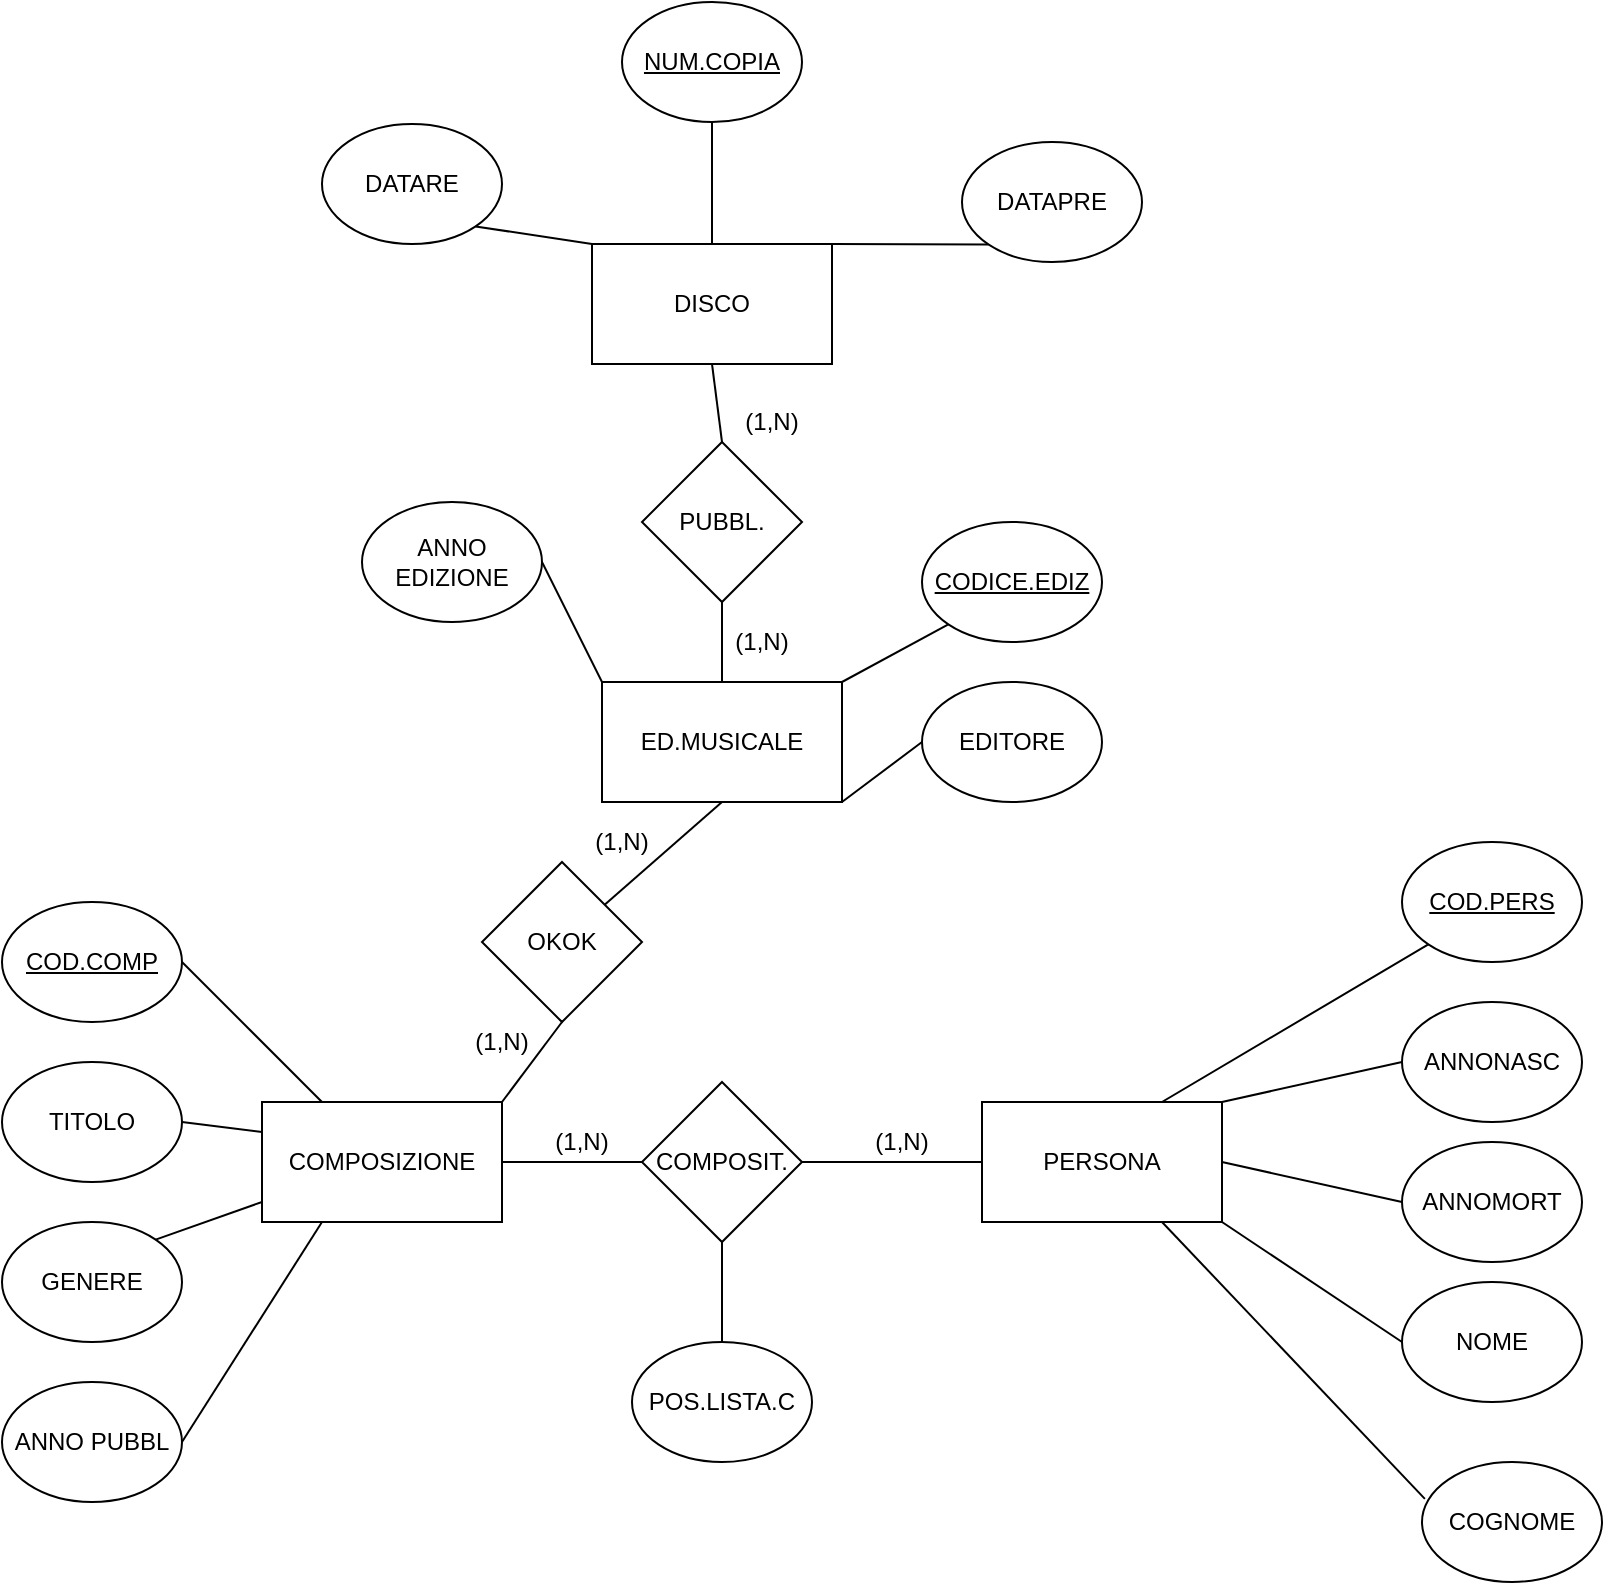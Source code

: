 <mxfile version="14.1.9" type="github">
  <diagram id="QhE_rBIwDYQRnsvsMwHe" name="Page-1">
    <mxGraphModel dx="1240" dy="643" grid="1" gridSize="10" guides="1" tooltips="1" connect="1" arrows="1" fold="1" page="1" pageScale="1" pageWidth="3300" pageHeight="4681" math="0" shadow="0">
      <root>
        <mxCell id="0" />
        <mxCell id="1" parent="0" />
        <mxCell id="ZL6mE7A0bpfiMnblm8iK-1" value="COMPOSIZIONE" style="rounded=0;whiteSpace=wrap;html=1;" parent="1" vertex="1">
          <mxGeometry x="1450" y="2770" width="120" height="60" as="geometry" />
        </mxCell>
        <mxCell id="ZL6mE7A0bpfiMnblm8iK-3" value="DISCO" style="rounded=0;whiteSpace=wrap;html=1;" parent="1" vertex="1">
          <mxGeometry x="1615" y="2341" width="120" height="60" as="geometry" />
        </mxCell>
        <mxCell id="ZL6mE7A0bpfiMnblm8iK-4" value="PERSONA" style="rounded=0;whiteSpace=wrap;html=1;" parent="1" vertex="1">
          <mxGeometry x="1810" y="2770" width="120" height="60" as="geometry" />
        </mxCell>
        <mxCell id="ZL6mE7A0bpfiMnblm8iK-6" value="ED.MUSICALE" style="rounded=0;whiteSpace=wrap;html=1;" parent="1" vertex="1">
          <mxGeometry x="1620" y="2560" width="120" height="60" as="geometry" />
        </mxCell>
        <mxCell id="ZL6mE7A0bpfiMnblm8iK-10" value="PUBBL." style="rhombus;whiteSpace=wrap;html=1;" parent="1" vertex="1">
          <mxGeometry x="1640" y="2440" width="80" height="80" as="geometry" />
        </mxCell>
        <mxCell id="ZL6mE7A0bpfiMnblm8iK-11" value="COMPOSIT." style="rhombus;whiteSpace=wrap;html=1;" parent="1" vertex="1">
          <mxGeometry x="1640" y="2760" width="80" height="80" as="geometry" />
        </mxCell>
        <mxCell id="ZL6mE7A0bpfiMnblm8iK-14" value="" style="endArrow=none;html=1;entryX=0.5;entryY=1;entryDx=0;entryDy=0;" parent="1" source="hlcmgiIU_Dj04K1eBPdY-2" target="ZL6mE7A0bpfiMnblm8iK-6" edge="1">
          <mxGeometry width="50" height="50" relative="1" as="geometry">
            <mxPoint x="1840" y="2710" as="sourcePoint" />
            <mxPoint x="1890" y="2660" as="targetPoint" />
          </mxGeometry>
        </mxCell>
        <mxCell id="ZL6mE7A0bpfiMnblm8iK-15" value="" style="endArrow=none;html=1;entryX=0.5;entryY=1;entryDx=0;entryDy=0;exitX=0.5;exitY=0;exitDx=0;exitDy=0;" parent="1" source="ZL6mE7A0bpfiMnblm8iK-6" target="ZL6mE7A0bpfiMnblm8iK-10" edge="1">
          <mxGeometry width="50" height="50" relative="1" as="geometry">
            <mxPoint x="1840" y="2710" as="sourcePoint" />
            <mxPoint x="1890" y="2660" as="targetPoint" />
          </mxGeometry>
        </mxCell>
        <mxCell id="ZL6mE7A0bpfiMnblm8iK-16" value="" style="endArrow=none;html=1;entryX=0.5;entryY=1;entryDx=0;entryDy=0;exitX=0.5;exitY=0;exitDx=0;exitDy=0;" parent="1" source="ZL6mE7A0bpfiMnblm8iK-10" target="ZL6mE7A0bpfiMnblm8iK-3" edge="1">
          <mxGeometry width="50" height="50" relative="1" as="geometry">
            <mxPoint x="1840" y="2710" as="sourcePoint" />
            <mxPoint x="1890" y="2660" as="targetPoint" />
          </mxGeometry>
        </mxCell>
        <mxCell id="ZL6mE7A0bpfiMnblm8iK-18" value="" style="endArrow=none;html=1;entryX=0;entryY=0.5;entryDx=0;entryDy=0;exitX=1;exitY=0.5;exitDx=0;exitDy=0;" parent="1" source="ZL6mE7A0bpfiMnblm8iK-11" target="ZL6mE7A0bpfiMnblm8iK-4" edge="1">
          <mxGeometry width="50" height="50" relative="1" as="geometry">
            <mxPoint x="2050" y="2800" as="sourcePoint" />
            <mxPoint x="1890" y="2660" as="targetPoint" />
          </mxGeometry>
        </mxCell>
        <mxCell id="ZL6mE7A0bpfiMnblm8iK-20" value="DATARE" style="ellipse;whiteSpace=wrap;html=1;" parent="1" vertex="1">
          <mxGeometry x="1480" y="2281" width="90" height="60" as="geometry" />
        </mxCell>
        <mxCell id="ZL6mE7A0bpfiMnblm8iK-21" value="ANNOMORT" style="ellipse;whiteSpace=wrap;html=1;" parent="1" vertex="1">
          <mxGeometry x="2020" y="2790" width="90" height="60" as="geometry" />
        </mxCell>
        <mxCell id="ZL6mE7A0bpfiMnblm8iK-22" value="ANNONASC" style="ellipse;whiteSpace=wrap;html=1;" parent="1" vertex="1">
          <mxGeometry x="2020" y="2720" width="90" height="60" as="geometry" />
        </mxCell>
        <mxCell id="ZL6mE7A0bpfiMnblm8iK-23" value="&lt;u&gt;COD.PERS&lt;/u&gt;" style="ellipse;whiteSpace=wrap;html=1;" parent="1" vertex="1">
          <mxGeometry x="2020" y="2640" width="90" height="60" as="geometry" />
        </mxCell>
        <mxCell id="ZL6mE7A0bpfiMnblm8iK-24" value="COGNOME" style="ellipse;whiteSpace=wrap;html=1;" parent="1" vertex="1">
          <mxGeometry x="2030" y="2950" width="90" height="60" as="geometry" />
        </mxCell>
        <mxCell id="ZL6mE7A0bpfiMnblm8iK-25" value="" style="endArrow=none;html=1;entryX=0;entryY=0.5;entryDx=0;entryDy=0;exitX=1;exitY=0.5;exitDx=0;exitDy=0;" parent="1" source="ZL6mE7A0bpfiMnblm8iK-4" target="ZL6mE7A0bpfiMnblm8iK-21" edge="1">
          <mxGeometry width="50" height="50" relative="1" as="geometry">
            <mxPoint x="1840" y="2800" as="sourcePoint" />
            <mxPoint x="1890" y="2750" as="targetPoint" />
          </mxGeometry>
        </mxCell>
        <mxCell id="ZL6mE7A0bpfiMnblm8iK-26" value="" style="endArrow=none;html=1;entryX=0;entryY=0.5;entryDx=0;entryDy=0;exitX=1;exitY=0;exitDx=0;exitDy=0;" parent="1" source="ZL6mE7A0bpfiMnblm8iK-4" target="ZL6mE7A0bpfiMnblm8iK-22" edge="1">
          <mxGeometry width="50" height="50" relative="1" as="geometry">
            <mxPoint x="1840" y="2800" as="sourcePoint" />
            <mxPoint x="1890" y="2750" as="targetPoint" />
          </mxGeometry>
        </mxCell>
        <mxCell id="ZL6mE7A0bpfiMnblm8iK-27" value="" style="endArrow=none;html=1;entryX=0;entryY=1;entryDx=0;entryDy=0;exitX=0.75;exitY=0;exitDx=0;exitDy=0;" parent="1" source="ZL6mE7A0bpfiMnblm8iK-4" target="ZL6mE7A0bpfiMnblm8iK-23" edge="1">
          <mxGeometry width="50" height="50" relative="1" as="geometry">
            <mxPoint x="1840" y="2800" as="sourcePoint" />
            <mxPoint x="1890" y="2750" as="targetPoint" />
          </mxGeometry>
        </mxCell>
        <mxCell id="ZL6mE7A0bpfiMnblm8iK-28" value="" style="endArrow=none;html=1;entryX=0;entryY=0.5;entryDx=0;entryDy=0;exitX=1;exitY=1;exitDx=0;exitDy=0;" parent="1" source="ZL6mE7A0bpfiMnblm8iK-4" target="ZL6mE7A0bpfiMnblm8iK-19" edge="1">
          <mxGeometry width="50" height="50" relative="1" as="geometry">
            <mxPoint x="1840" y="2800" as="sourcePoint" />
            <mxPoint x="1890" y="2750" as="targetPoint" />
          </mxGeometry>
        </mxCell>
        <mxCell id="ZL6mE7A0bpfiMnblm8iK-30" value="&lt;u&gt;CODICE.EDIZ&lt;/u&gt;" style="ellipse;whiteSpace=wrap;html=1;" parent="1" vertex="1">
          <mxGeometry x="1780" y="2480" width="90" height="60" as="geometry" />
        </mxCell>
        <mxCell id="ZL6mE7A0bpfiMnblm8iK-31" value="TITOLO" style="ellipse;whiteSpace=wrap;html=1;" parent="1" vertex="1">
          <mxGeometry x="1320" y="2750" width="90" height="60" as="geometry" />
        </mxCell>
        <mxCell id="ZL6mE7A0bpfiMnblm8iK-32" value="GENERE" style="ellipse;whiteSpace=wrap;html=1;" parent="1" vertex="1">
          <mxGeometry x="1320" y="2830" width="90" height="60" as="geometry" />
        </mxCell>
        <mxCell id="ZL6mE7A0bpfiMnblm8iK-34" value="POS.LISTA.C" style="ellipse;whiteSpace=wrap;html=1;" parent="1" vertex="1">
          <mxGeometry x="1635" y="2890" width="90" height="60" as="geometry" />
        </mxCell>
        <mxCell id="ZL6mE7A0bpfiMnblm8iK-35" value="" style="endArrow=none;html=1;exitX=0.5;exitY=0;exitDx=0;exitDy=0;" parent="1" source="ZL6mE7A0bpfiMnblm8iK-34" edge="1">
          <mxGeometry width="50" height="50" relative="1" as="geometry">
            <mxPoint x="1840" y="2800" as="sourcePoint" />
            <mxPoint x="1680" y="2840" as="targetPoint" />
          </mxGeometry>
        </mxCell>
        <mxCell id="ZL6mE7A0bpfiMnblm8iK-37" value="ANNO PUBBL" style="ellipse;whiteSpace=wrap;html=1;" parent="1" vertex="1">
          <mxGeometry x="1320" y="2910" width="90" height="60" as="geometry" />
        </mxCell>
        <mxCell id="ZL6mE7A0bpfiMnblm8iK-38" value="&lt;u&gt;COD.COMP&lt;/u&gt;" style="ellipse;whiteSpace=wrap;html=1;" parent="1" vertex="1">
          <mxGeometry x="1320" y="2670" width="90" height="60" as="geometry" />
        </mxCell>
        <mxCell id="ZL6mE7A0bpfiMnblm8iK-39" value="" style="endArrow=none;html=1;exitX=1;exitY=0.5;exitDx=0;exitDy=0;entryX=0.25;entryY=0;entryDx=0;entryDy=0;" parent="1" source="ZL6mE7A0bpfiMnblm8iK-38" target="ZL6mE7A0bpfiMnblm8iK-1" edge="1">
          <mxGeometry width="50" height="50" relative="1" as="geometry">
            <mxPoint x="1840" y="2800" as="sourcePoint" />
            <mxPoint x="1890" y="2750" as="targetPoint" />
          </mxGeometry>
        </mxCell>
        <mxCell id="ZL6mE7A0bpfiMnblm8iK-40" value="" style="endArrow=none;html=1;exitX=1;exitY=0.5;exitDx=0;exitDy=0;entryX=0;entryY=0.25;entryDx=0;entryDy=0;" parent="1" source="ZL6mE7A0bpfiMnblm8iK-31" target="ZL6mE7A0bpfiMnblm8iK-1" edge="1">
          <mxGeometry width="50" height="50" relative="1" as="geometry">
            <mxPoint x="1840" y="2800" as="sourcePoint" />
            <mxPoint x="1890" y="2750" as="targetPoint" />
          </mxGeometry>
        </mxCell>
        <mxCell id="ZL6mE7A0bpfiMnblm8iK-41" value="" style="endArrow=none;html=1;exitX=1;exitY=0;exitDx=0;exitDy=0;entryX=0;entryY=0.833;entryDx=0;entryDy=0;entryPerimeter=0;" parent="1" source="ZL6mE7A0bpfiMnblm8iK-32" target="ZL6mE7A0bpfiMnblm8iK-1" edge="1">
          <mxGeometry width="50" height="50" relative="1" as="geometry">
            <mxPoint x="1840" y="2800" as="sourcePoint" />
            <mxPoint x="1890" y="2750" as="targetPoint" />
          </mxGeometry>
        </mxCell>
        <mxCell id="ZL6mE7A0bpfiMnblm8iK-42" value="" style="endArrow=none;html=1;exitX=1;exitY=0.5;exitDx=0;exitDy=0;entryX=0.25;entryY=1;entryDx=0;entryDy=0;" parent="1" source="ZL6mE7A0bpfiMnblm8iK-37" target="ZL6mE7A0bpfiMnblm8iK-1" edge="1">
          <mxGeometry width="50" height="50" relative="1" as="geometry">
            <mxPoint x="1840" y="2800" as="sourcePoint" />
            <mxPoint x="1890" y="2750" as="targetPoint" />
          </mxGeometry>
        </mxCell>
        <mxCell id="ZL6mE7A0bpfiMnblm8iK-43" value="ANNO EDIZIONE" style="ellipse;whiteSpace=wrap;html=1;" parent="1" vertex="1">
          <mxGeometry x="1500" y="2470" width="90" height="60" as="geometry" />
        </mxCell>
        <mxCell id="ZL6mE7A0bpfiMnblm8iK-44" value="EDITORE" style="ellipse;whiteSpace=wrap;html=1;" parent="1" vertex="1">
          <mxGeometry x="1780" y="2560" width="90" height="60" as="geometry" />
        </mxCell>
        <mxCell id="ZL6mE7A0bpfiMnblm8iK-45" value="" style="endArrow=none;html=1;exitX=1;exitY=1;exitDx=0;exitDy=0;entryX=0;entryY=0.5;entryDx=0;entryDy=0;" parent="1" source="ZL6mE7A0bpfiMnblm8iK-6" target="ZL6mE7A0bpfiMnblm8iK-44" edge="1">
          <mxGeometry width="50" height="50" relative="1" as="geometry">
            <mxPoint x="1840" y="2790" as="sourcePoint" />
            <mxPoint x="1890" y="2740" as="targetPoint" />
          </mxGeometry>
        </mxCell>
        <mxCell id="ZL6mE7A0bpfiMnblm8iK-46" value="" style="endArrow=none;html=1;entryX=1;entryY=0;entryDx=0;entryDy=0;exitX=0;exitY=1;exitDx=0;exitDy=0;" parent="1" source="ZL6mE7A0bpfiMnblm8iK-30" target="ZL6mE7A0bpfiMnblm8iK-6" edge="1">
          <mxGeometry width="50" height="50" relative="1" as="geometry">
            <mxPoint x="1840" y="2790" as="sourcePoint" />
            <mxPoint x="1890" y="2740" as="targetPoint" />
          </mxGeometry>
        </mxCell>
        <mxCell id="ZL6mE7A0bpfiMnblm8iK-47" value="" style="endArrow=none;html=1;exitX=1;exitY=0.5;exitDx=0;exitDy=0;entryX=0;entryY=0;entryDx=0;entryDy=0;" parent="1" source="ZL6mE7A0bpfiMnblm8iK-43" target="ZL6mE7A0bpfiMnblm8iK-6" edge="1">
          <mxGeometry width="50" height="50" relative="1" as="geometry">
            <mxPoint x="1840" y="2790" as="sourcePoint" />
            <mxPoint x="1890" y="2740" as="targetPoint" />
          </mxGeometry>
        </mxCell>
        <mxCell id="ZL6mE7A0bpfiMnblm8iK-48" value="DATAPRE" style="ellipse;whiteSpace=wrap;html=1;" parent="1" vertex="1">
          <mxGeometry x="1800" y="2290" width="90" height="60" as="geometry" />
        </mxCell>
        <mxCell id="ZL6mE7A0bpfiMnblm8iK-49" value="&lt;u&gt;NUM.COPIA&lt;/u&gt;" style="ellipse;whiteSpace=wrap;html=1;" parent="1" vertex="1">
          <mxGeometry x="1630" y="2220" width="90" height="60" as="geometry" />
        </mxCell>
        <mxCell id="ZL6mE7A0bpfiMnblm8iK-50" value="" style="endArrow=none;html=1;entryX=0;entryY=1;entryDx=0;entryDy=0;exitX=1;exitY=0;exitDx=0;exitDy=0;" parent="1" source="ZL6mE7A0bpfiMnblm8iK-3" target="ZL6mE7A0bpfiMnblm8iK-48" edge="1">
          <mxGeometry width="50" height="50" relative="1" as="geometry">
            <mxPoint x="1840" y="2510" as="sourcePoint" />
            <mxPoint x="1890" y="2460" as="targetPoint" />
          </mxGeometry>
        </mxCell>
        <mxCell id="ZL6mE7A0bpfiMnblm8iK-51" value="" style="endArrow=none;html=1;entryX=0.5;entryY=1;entryDx=0;entryDy=0;exitX=0.5;exitY=0;exitDx=0;exitDy=0;" parent="1" source="ZL6mE7A0bpfiMnblm8iK-3" target="ZL6mE7A0bpfiMnblm8iK-49" edge="1">
          <mxGeometry width="50" height="50" relative="1" as="geometry">
            <mxPoint x="1840" y="2510" as="sourcePoint" />
            <mxPoint x="1890" y="2460" as="targetPoint" />
          </mxGeometry>
        </mxCell>
        <mxCell id="ZL6mE7A0bpfiMnblm8iK-52" value="" style="endArrow=none;html=1;entryX=1;entryY=1;entryDx=0;entryDy=0;exitX=0;exitY=0;exitDx=0;exitDy=0;" parent="1" source="ZL6mE7A0bpfiMnblm8iK-3" target="ZL6mE7A0bpfiMnblm8iK-20" edge="1">
          <mxGeometry width="50" height="50" relative="1" as="geometry">
            <mxPoint x="1840" y="2510" as="sourcePoint" />
            <mxPoint x="1890" y="2460" as="targetPoint" />
          </mxGeometry>
        </mxCell>
        <mxCell id="ZL6mE7A0bpfiMnblm8iK-53" value="(1,N)" style="text;html=1;strokeColor=none;fillColor=none;align=center;verticalAlign=middle;whiteSpace=wrap;rounded=0;" parent="1" vertex="1">
          <mxGeometry x="1750" y="2780" width="40" height="20" as="geometry" />
        </mxCell>
        <mxCell id="ZL6mE7A0bpfiMnblm8iK-60" value="" style="endArrow=none;html=1;exitX=1;exitY=0.5;exitDx=0;exitDy=0;entryX=0;entryY=0.5;entryDx=0;entryDy=0;" parent="1" source="ZL6mE7A0bpfiMnblm8iK-1" target="ZL6mE7A0bpfiMnblm8iK-11" edge="1">
          <mxGeometry width="50" height="50" relative="1" as="geometry">
            <mxPoint x="1840" y="2790" as="sourcePoint" />
            <mxPoint x="1890" y="2740" as="targetPoint" />
          </mxGeometry>
        </mxCell>
        <mxCell id="ZL6mE7A0bpfiMnblm8iK-61" value="(1,N)" style="text;html=1;strokeColor=none;fillColor=none;align=center;verticalAlign=middle;whiteSpace=wrap;rounded=0;" parent="1" vertex="1">
          <mxGeometry x="1590" y="2780" width="40" height="20" as="geometry" />
        </mxCell>
        <mxCell id="ZL6mE7A0bpfiMnblm8iK-62" value="(1,N)" style="text;html=1;strokeColor=none;fillColor=none;align=center;verticalAlign=middle;whiteSpace=wrap;rounded=0;" parent="1" vertex="1">
          <mxGeometry x="1550" y="2730" width="40" height="20" as="geometry" />
        </mxCell>
        <mxCell id="ZL6mE7A0bpfiMnblm8iK-63" value="(1,N)" style="text;html=1;strokeColor=none;fillColor=none;align=center;verticalAlign=middle;whiteSpace=wrap;rounded=0;" parent="1" vertex="1">
          <mxGeometry x="1610" y="2630" width="40" height="20" as="geometry" />
        </mxCell>
        <mxCell id="ZL6mE7A0bpfiMnblm8iK-64" value="(1,N)" style="text;html=1;strokeColor=none;fillColor=none;align=center;verticalAlign=middle;whiteSpace=wrap;rounded=0;" parent="1" vertex="1">
          <mxGeometry x="1685" y="2420" width="40" height="20" as="geometry" />
        </mxCell>
        <mxCell id="ZL6mE7A0bpfiMnblm8iK-65" value="(1,N)" style="text;html=1;strokeColor=none;fillColor=none;align=center;verticalAlign=middle;whiteSpace=wrap;rounded=0;" parent="1" vertex="1">
          <mxGeometry x="1680" y="2530" width="40" height="20" as="geometry" />
        </mxCell>
        <mxCell id="ZL6mE7A0bpfiMnblm8iK-19" value="NOME" style="ellipse;whiteSpace=wrap;html=1;" parent="1" vertex="1">
          <mxGeometry x="2020" y="2860" width="90" height="60" as="geometry" />
        </mxCell>
        <mxCell id="hlcmgiIU_Dj04K1eBPdY-1" value="" style="endArrow=none;html=1;entryX=0.016;entryY=0.307;entryDx=0;entryDy=0;exitX=0.75;exitY=1;exitDx=0;exitDy=0;entryPerimeter=0;" edge="1" parent="1" source="ZL6mE7A0bpfiMnblm8iK-4" target="ZL6mE7A0bpfiMnblm8iK-24">
          <mxGeometry width="50" height="50" relative="1" as="geometry">
            <mxPoint x="1900" y="2830" as="sourcePoint" />
            <mxPoint x="2260" y="2970" as="targetPoint" />
          </mxGeometry>
        </mxCell>
        <mxCell id="hlcmgiIU_Dj04K1eBPdY-2" value="OKOK" style="rhombus;whiteSpace=wrap;html=1;" vertex="1" parent="1">
          <mxGeometry x="1560" y="2650" width="80" height="80" as="geometry" />
        </mxCell>
        <mxCell id="hlcmgiIU_Dj04K1eBPdY-4" value="" style="endArrow=none;html=1;entryX=0.5;entryY=1;entryDx=0;entryDy=0;exitX=1;exitY=0;exitDx=0;exitDy=0;" edge="1" parent="1" source="ZL6mE7A0bpfiMnblm8iK-1" target="hlcmgiIU_Dj04K1eBPdY-2">
          <mxGeometry width="50" height="50" relative="1" as="geometry">
            <mxPoint x="1730" y="2810" as="sourcePoint" />
            <mxPoint x="1780" y="2760" as="targetPoint" />
          </mxGeometry>
        </mxCell>
      </root>
    </mxGraphModel>
  </diagram>
</mxfile>
